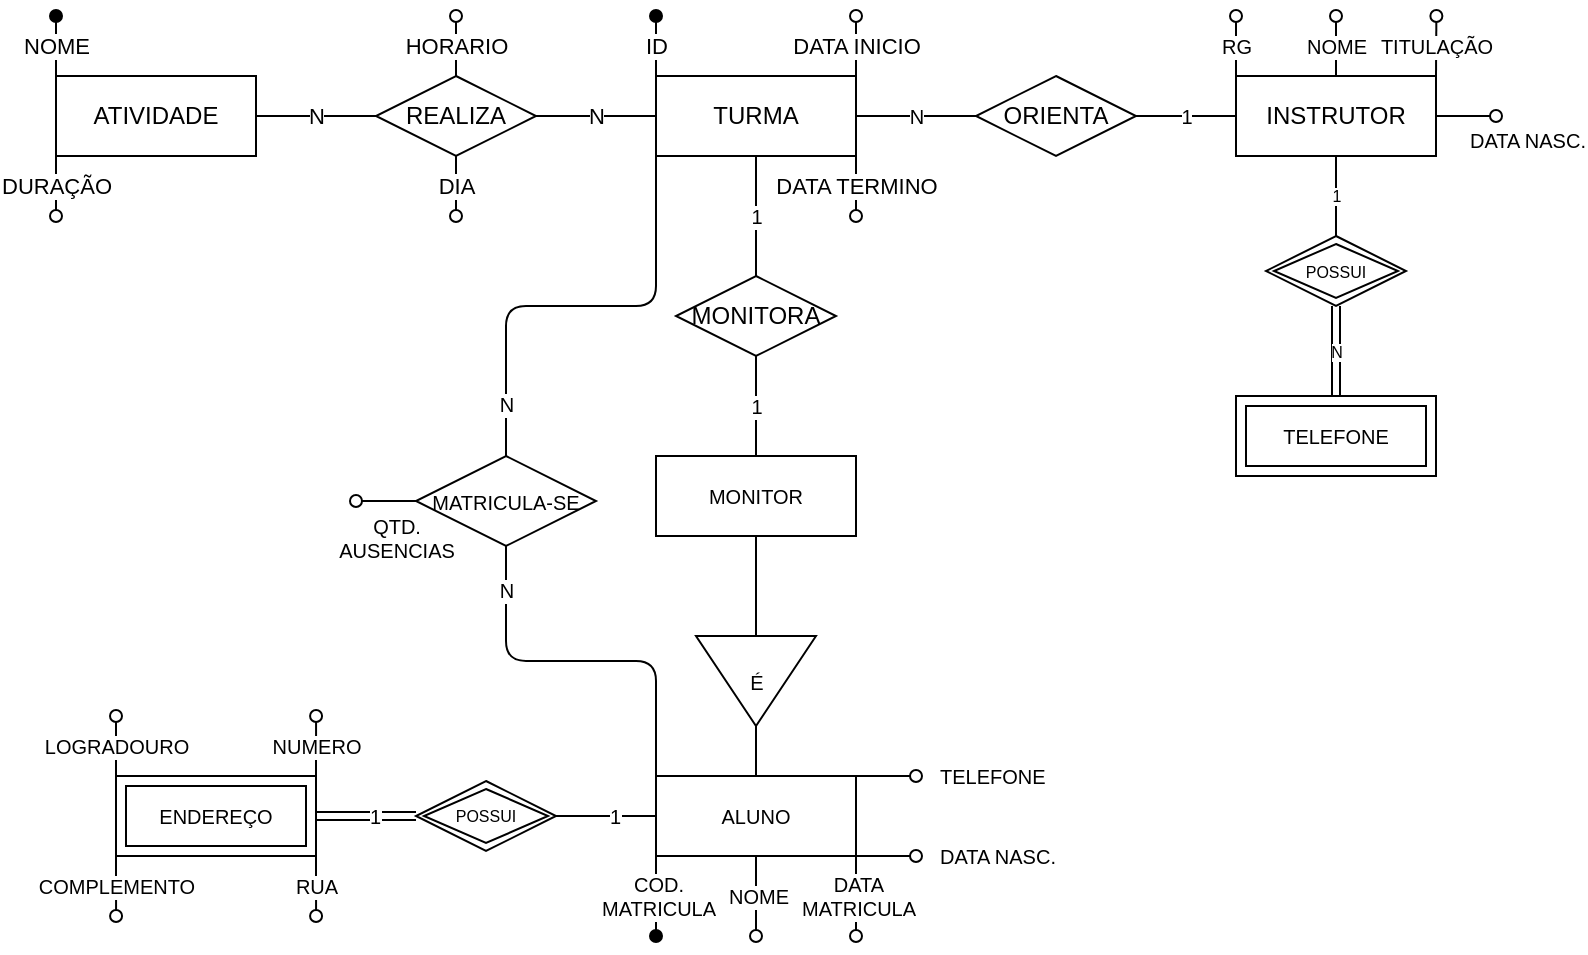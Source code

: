<mxfile version="14.4.3" type="device"><diagram id="z8xXvudptJv9OPDXNztT" name="Página-1"><mxGraphModel dx="1601" dy="694" grid="1" gridSize="10" guides="1" tooltips="1" connect="1" arrows="1" fold="1" page="1" pageScale="1" pageWidth="827" pageHeight="1169" math="0" shadow="0"><root><mxCell id="0"/><mxCell id="1" parent="0"/><mxCell id="rUZI3qVis_zZ_guH4IlF-6" value="" style="group;" parent="1" vertex="1" connectable="0"><mxGeometry x="-320" y="160" width="100" height="100" as="geometry"/></mxCell><mxCell id="rUZI3qVis_zZ_guH4IlF-3" value="NOME" style="edgeStyle=orthogonalEdgeStyle;orthogonalLoop=1;jettySize=auto;html=1;exitX=0;exitY=0;exitDx=0;exitDy=0;endArrow=oval;endFill=1;" parent="rUZI3qVis_zZ_guH4IlF-6" source="rUZI3qVis_zZ_guH4IlF-2" edge="1"><mxGeometry relative="1" as="geometry"><mxPoint as="targetPoint"/></mxGeometry></mxCell><mxCell id="rUZI3qVis_zZ_guH4IlF-4" value="DURAÇÃO" style="edgeStyle=orthogonalEdgeStyle;orthogonalLoop=1;jettySize=auto;html=1;exitX=0;exitY=1;exitDx=0;exitDy=0;endArrow=oval;endFill=0;" parent="rUZI3qVis_zZ_guH4IlF-6" source="rUZI3qVis_zZ_guH4IlF-2" edge="1"><mxGeometry relative="1" as="geometry"><mxPoint y="100" as="targetPoint"/></mxGeometry></mxCell><mxCell id="rUZI3qVis_zZ_guH4IlF-2" value="ATIVIDADE" style="whiteSpace=wrap;html=1;align=center;" parent="rUZI3qVis_zZ_guH4IlF-6" vertex="1"><mxGeometry y="30" width="100" height="40" as="geometry"/></mxCell><mxCell id="rUZI3qVis_zZ_guH4IlF-11" value="" style="group;" parent="1" vertex="1" connectable="0"><mxGeometry x="-20" y="160" width="100" height="100" as="geometry"/></mxCell><mxCell id="rUZI3qVis_zZ_guH4IlF-5" value="ID" style="edgeStyle=orthogonalEdgeStyle;orthogonalLoop=1;jettySize=auto;html=1;exitX=0;exitY=0;exitDx=0;exitDy=0;endArrow=oval;endFill=1;" parent="rUZI3qVis_zZ_guH4IlF-11" source="rUZI3qVis_zZ_guH4IlF-1" edge="1"><mxGeometry relative="1" as="geometry"><mxPoint as="targetPoint"/></mxGeometry></mxCell><mxCell id="rUZI3qVis_zZ_guH4IlF-8" value="DATA INICIO" style="edgeStyle=orthogonalEdgeStyle;orthogonalLoop=1;jettySize=auto;html=1;exitX=1;exitY=0;exitDx=0;exitDy=0;endArrow=oval;endFill=0;" parent="rUZI3qVis_zZ_guH4IlF-11" source="rUZI3qVis_zZ_guH4IlF-1" edge="1"><mxGeometry relative="1" as="geometry"><mxPoint x="100" as="targetPoint"/></mxGeometry></mxCell><mxCell id="rUZI3qVis_zZ_guH4IlF-9" value="DATA TERMINO" style="edgeStyle=orthogonalEdgeStyle;orthogonalLoop=1;jettySize=auto;html=1;exitX=1;exitY=1;exitDx=0;exitDy=0;endArrow=oval;endFill=0;" parent="rUZI3qVis_zZ_guH4IlF-11" source="rUZI3qVis_zZ_guH4IlF-1" edge="1"><mxGeometry relative="1" as="geometry"><mxPoint x="100" y="100" as="targetPoint"/></mxGeometry></mxCell><mxCell id="rUZI3qVis_zZ_guH4IlF-1" value="TURMA" style="whiteSpace=wrap;html=1;align=center;" parent="rUZI3qVis_zZ_guH4IlF-11" vertex="1"><mxGeometry y="30" width="100" height="40" as="geometry"/></mxCell><mxCell id="rUZI3qVis_zZ_guH4IlF-12" value="N" style="edgeStyle=orthogonalEdgeStyle;orthogonalLoop=1;jettySize=auto;html=1;endArrow=none;endFill=0;" parent="1" source="rUZI3qVis_zZ_guH4IlF-2" target="rUZI3qVis_zZ_guH4IlF-10" edge="1"><mxGeometry relative="1" as="geometry"/></mxCell><mxCell id="rUZI3qVis_zZ_guH4IlF-13" value="N" style="edgeStyle=orthogonalEdgeStyle;orthogonalLoop=1;jettySize=auto;html=1;endArrow=none;endFill=0;" parent="1" source="rUZI3qVis_zZ_guH4IlF-1" target="rUZI3qVis_zZ_guH4IlF-10" edge="1"><mxGeometry relative="1" as="geometry"/></mxCell><mxCell id="rUZI3qVis_zZ_guH4IlF-16" value="" style="group;" parent="1" vertex="1" connectable="0"><mxGeometry x="-160" y="160" width="80" height="100" as="geometry"/></mxCell><mxCell id="rUZI3qVis_zZ_guH4IlF-14" value="HORARIO" style="edgeStyle=orthogonalEdgeStyle;orthogonalLoop=1;jettySize=auto;html=1;exitX=0.5;exitY=0;exitDx=0;exitDy=0;endArrow=oval;endFill=0;" parent="rUZI3qVis_zZ_guH4IlF-16" source="rUZI3qVis_zZ_guH4IlF-10" edge="1"><mxGeometry relative="1" as="geometry"><mxPoint x="40" as="targetPoint"/></mxGeometry></mxCell><mxCell id="rUZI3qVis_zZ_guH4IlF-15" value="DIA" style="edgeStyle=orthogonalEdgeStyle;orthogonalLoop=1;jettySize=auto;html=1;exitX=0.5;exitY=1;exitDx=0;exitDy=0;endArrow=oval;endFill=0;" parent="rUZI3qVis_zZ_guH4IlF-16" source="rUZI3qVis_zZ_guH4IlF-10" edge="1"><mxGeometry relative="1" as="geometry"><mxPoint x="40" y="100" as="targetPoint"/></mxGeometry></mxCell><mxCell id="rUZI3qVis_zZ_guH4IlF-10" value="REALIZA" style="shape=rhombus;perimeter=rhombusPerimeter;whiteSpace=wrap;html=1;align=center;" parent="rUZI3qVis_zZ_guH4IlF-16" vertex="1"><mxGeometry y="30" width="80" height="40" as="geometry"/></mxCell><mxCell id="rUZI3qVis_zZ_guH4IlF-30" value="" style="group;" parent="1" vertex="1" connectable="0"><mxGeometry x="270" y="160" width="130" height="230" as="geometry"/></mxCell><mxCell id="rUZI3qVis_zZ_guH4IlF-25" value="TELEFONE" style="shape=ext;margin=3;double=1;whiteSpace=wrap;html=1;align=center;fontSize=10;" parent="rUZI3qVis_zZ_guH4IlF-30" vertex="1"><mxGeometry y="190" width="100" height="40" as="geometry"/></mxCell><mxCell id="rUZI3qVis_zZ_guH4IlF-26" value="POSSUI" style="shape=rhombus;double=1;perimeter=rhombusPerimeter;whiteSpace=wrap;html=1;align=center;fontSize=8;" parent="rUZI3qVis_zZ_guH4IlF-30" vertex="1"><mxGeometry x="15" y="110" width="70" height="35" as="geometry"/></mxCell><mxCell id="rUZI3qVis_zZ_guH4IlF-27" value="N" style="edgeStyle=orthogonalEdgeStyle;orthogonalLoop=1;jettySize=auto;html=1;endArrow=none;endFill=0;fontSize=8;shape=link;" parent="rUZI3qVis_zZ_guH4IlF-30" source="rUZI3qVis_zZ_guH4IlF-25" target="rUZI3qVis_zZ_guH4IlF-26" edge="1"><mxGeometry relative="1" as="geometry"/></mxCell><mxCell id="rUZI3qVis_zZ_guH4IlF-29" value="" style="group;" parent="rUZI3qVis_zZ_guH4IlF-30" vertex="1" connectable="0"><mxGeometry width="130" height="70" as="geometry"/></mxCell><mxCell id="rUZI3qVis_zZ_guH4IlF-18" value="RG" style="edgeStyle=orthogonalEdgeStyle;orthogonalLoop=1;jettySize=auto;html=1;exitX=0;exitY=0;exitDx=0;exitDy=0;endArrow=oval;endFill=0;fontSize=10;" parent="rUZI3qVis_zZ_guH4IlF-29" source="rUZI3qVis_zZ_guH4IlF-17" edge="1"><mxGeometry relative="1" as="geometry"><mxPoint as="targetPoint"/></mxGeometry></mxCell><mxCell id="rUZI3qVis_zZ_guH4IlF-19" value="NOME" style="edgeStyle=orthogonalEdgeStyle;orthogonalLoop=1;jettySize=auto;html=1;exitX=0.5;exitY=0;exitDx=0;exitDy=0;endArrow=oval;endFill=0;fontSize=10;" parent="rUZI3qVis_zZ_guH4IlF-29" source="rUZI3qVis_zZ_guH4IlF-17" edge="1"><mxGeometry relative="1" as="geometry"><mxPoint x="50" as="targetPoint"/><Array as="points"><mxPoint x="50" y="20"/><mxPoint x="50" y="20"/></Array></mxGeometry></mxCell><mxCell id="rUZI3qVis_zZ_guH4IlF-21" value="DATA NASC." style="edgeStyle=orthogonalEdgeStyle;orthogonalLoop=1;jettySize=auto;html=1;exitX=1;exitY=0.5;exitDx=0;exitDy=0;endArrow=oval;endFill=0;labelPosition=right;verticalLabelPosition=bottom;align=left;verticalAlign=top;fontSize=10;" parent="rUZI3qVis_zZ_guH4IlF-29" source="rUZI3qVis_zZ_guH4IlF-17" edge="1"><mxGeometry relative="1" as="geometry"><mxPoint x="130" y="50" as="targetPoint"/></mxGeometry></mxCell><mxCell id="rUZI3qVis_zZ_guH4IlF-22" value="TITULAÇÃO" style="edgeStyle=orthogonalEdgeStyle;orthogonalLoop=1;jettySize=auto;html=1;exitX=1;exitY=0;exitDx=0;exitDy=0;endArrow=oval;endFill=0;fontSize=10;" parent="rUZI3qVis_zZ_guH4IlF-29" source="rUZI3qVis_zZ_guH4IlF-17" edge="1"><mxGeometry relative="1" as="geometry"><mxPoint x="100.19" as="targetPoint"/></mxGeometry></mxCell><mxCell id="rUZI3qVis_zZ_guH4IlF-17" value="INSTRUTOR" style="whiteSpace=wrap;html=1;align=center;" parent="rUZI3qVis_zZ_guH4IlF-29" vertex="1"><mxGeometry y="30" width="100" height="40" as="geometry"/></mxCell><mxCell id="rUZI3qVis_zZ_guH4IlF-28" value="1" style="edgeStyle=orthogonalEdgeStyle;orthogonalLoop=1;jettySize=auto;html=1;endArrow=none;endFill=0;fontSize=8;" parent="rUZI3qVis_zZ_guH4IlF-30" source="rUZI3qVis_zZ_guH4IlF-17" target="rUZI3qVis_zZ_guH4IlF-26" edge="1"><mxGeometry relative="1" as="geometry"/></mxCell><mxCell id="rUZI3qVis_zZ_guH4IlF-32" value="ORIENTA" style="shape=rhombus;perimeter=rhombusPerimeter;whiteSpace=wrap;html=1;align=center;" parent="1" vertex="1"><mxGeometry x="140" y="190" width="80" height="40" as="geometry"/></mxCell><mxCell id="rUZI3qVis_zZ_guH4IlF-33" value="1" style="edgeStyle=orthogonalEdgeStyle;orthogonalLoop=1;jettySize=auto;html=1;endArrow=none;endFill=0;fontSize=10;" parent="1" source="rUZI3qVis_zZ_guH4IlF-17" target="rUZI3qVis_zZ_guH4IlF-32" edge="1"><mxGeometry relative="1" as="geometry"/></mxCell><mxCell id="rUZI3qVis_zZ_guH4IlF-34" value="N" style="edgeStyle=orthogonalEdgeStyle;orthogonalLoop=1;jettySize=auto;html=1;endArrow=none;endFill=0;fontSize=10;" parent="1" source="rUZI3qVis_zZ_guH4IlF-1" target="rUZI3qVis_zZ_guH4IlF-32" edge="1"><mxGeometry relative="1" as="geometry"/></mxCell><mxCell id="rUZI3qVis_zZ_guH4IlF-38" value="" style="edgeStyle=orthogonalEdgeStyle;orthogonalLoop=1;jettySize=auto;html=1;endArrow=none;endFill=0;fontSize=10;" parent="1" source="rUZI3qVis_zZ_guH4IlF-35" target="rUZI3qVis_zZ_guH4IlF-37" edge="1"><mxGeometry relative="1" as="geometry"/></mxCell><mxCell id="rUZI3qVis_zZ_guH4IlF-68" value="N" style="edgeStyle=orthogonalEdgeStyle;orthogonalLoop=1;jettySize=auto;html=1;exitX=0;exitY=0;exitDx=0;exitDy=0;entryX=0.5;entryY=1;entryDx=0;entryDy=0;endArrow=none;endFill=0;fontSize=10;align=center;" parent="1" source="rUZI3qVis_zZ_guH4IlF-35" target="rUZI3qVis_zZ_guH4IlF-67" edge="1"><mxGeometry x="0.773" relative="1" as="geometry"><mxPoint as="offset"/></mxGeometry></mxCell><mxCell id="rUZI3qVis_zZ_guH4IlF-39" value="" style="edgeStyle=orthogonalEdgeStyle;orthogonalLoop=1;jettySize=auto;html=1;endArrow=none;endFill=0;fontSize=10;" parent="1" source="rUZI3qVis_zZ_guH4IlF-36" target="rUZI3qVis_zZ_guH4IlF-37" edge="1"><mxGeometry relative="1" as="geometry"/></mxCell><mxCell id="rUZI3qVis_zZ_guH4IlF-44" value="1" style="edgeStyle=orthogonalEdgeStyle;orthogonalLoop=1;jettySize=auto;html=1;endArrow=none;endFill=0;fontSize=10;" parent="1" source="rUZI3qVis_zZ_guH4IlF-36" target="rUZI3qVis_zZ_guH4IlF-42" edge="1"><mxGeometry relative="1" as="geometry"/></mxCell><mxCell id="rUZI3qVis_zZ_guH4IlF-36" value="MONITOR" style="whiteSpace=wrap;html=1;align=center;fontSize=10;" parent="1" vertex="1"><mxGeometry x="-20" y="380" width="100" height="40" as="geometry"/></mxCell><mxCell id="rUZI3qVis_zZ_guH4IlF-41" value="" style="group;" parent="1" vertex="1" connectable="0"><mxGeometry y="470" width="60" height="45" as="geometry"/></mxCell><mxCell id="rUZI3qVis_zZ_guH4IlF-37" value="" style="triangle;whiteSpace=wrap;html=1;fontSize=10;rotation=90;" parent="rUZI3qVis_zZ_guH4IlF-41" vertex="1"><mxGeometry x="7.5" y="-7.5" width="45" height="60" as="geometry"/></mxCell><mxCell id="rUZI3qVis_zZ_guH4IlF-40" value="É" style="text;html=1;align=center;verticalAlign=middle;resizable=0;points=[];autosize=1;fontSize=10;" parent="rUZI3qVis_zZ_guH4IlF-41" vertex="1"><mxGeometry x="20" y="12.5" width="20" height="20" as="geometry"/></mxCell><mxCell id="rUZI3qVis_zZ_guH4IlF-42" value="MONITORA" style="shape=rhombus;perimeter=rhombusPerimeter;whiteSpace=wrap;html=1;align=center;" parent="1" vertex="1"><mxGeometry x="-10" y="290" width="80" height="40" as="geometry"/></mxCell><mxCell id="rUZI3qVis_zZ_guH4IlF-43" value="1" style="edgeStyle=orthogonalEdgeStyle;orthogonalLoop=1;jettySize=auto;html=1;endArrow=none;endFill=0;fontSize=10;" parent="1" source="rUZI3qVis_zZ_guH4IlF-1" target="rUZI3qVis_zZ_guH4IlF-42" edge="1"><mxGeometry relative="1" as="geometry"/></mxCell><mxCell id="rUZI3qVis_zZ_guH4IlF-54" value="1" style="edgeStyle=orthogonalEdgeStyle;orthogonalLoop=1;jettySize=auto;html=1;endArrow=none;endFill=0;fontSize=10;align=left;shape=link;" parent="1" source="rUZI3qVis_zZ_guH4IlF-52" target="rUZI3qVis_zZ_guH4IlF-53" edge="1"><mxGeometry relative="1" as="geometry"/></mxCell><mxCell id="rUZI3qVis_zZ_guH4IlF-61" value="1" style="edgeStyle=orthogonalEdgeStyle;orthogonalLoop=1;jettySize=auto;html=1;endArrow=none;endFill=0;fontSize=10;align=left;" parent="1" source="rUZI3qVis_zZ_guH4IlF-53" target="rUZI3qVis_zZ_guH4IlF-35" edge="1"><mxGeometry relative="1" as="geometry"/></mxCell><mxCell id="rUZI3qVis_zZ_guH4IlF-53" value="POSSUI" style="shape=rhombus;double=1;perimeter=rhombusPerimeter;whiteSpace=wrap;html=1;align=center;fontSize=8;" parent="1" vertex="1"><mxGeometry x="-140" y="542.5" width="70" height="35" as="geometry"/></mxCell><mxCell id="rUZI3qVis_zZ_guH4IlF-66" value="" style="group;" parent="1" vertex="1" connectable="0"><mxGeometry x="-290" y="510" width="100.034" height="100" as="geometry"/></mxCell><mxCell id="rUZI3qVis_zZ_guH4IlF-62" value="LOGRADOURO" style="edgeStyle=orthogonalEdgeStyle;orthogonalLoop=1;jettySize=auto;html=1;exitX=0;exitY=0;exitDx=0;exitDy=0;endArrow=oval;endFill=0;fontSize=10;align=center;" parent="rUZI3qVis_zZ_guH4IlF-66" source="rUZI3qVis_zZ_guH4IlF-52" edge="1"><mxGeometry relative="1" as="geometry"><mxPoint as="targetPoint"/></mxGeometry></mxCell><mxCell id="rUZI3qVis_zZ_guH4IlF-63" value="NUMERO" style="edgeStyle=orthogonalEdgeStyle;orthogonalLoop=1;jettySize=auto;html=1;exitX=1;exitY=0;exitDx=0;exitDy=0;endArrow=oval;endFill=0;fontSize=10;align=center;" parent="rUZI3qVis_zZ_guH4IlF-66" source="rUZI3qVis_zZ_guH4IlF-52" edge="1"><mxGeometry relative="1" as="geometry"><mxPoint x="100.034" as="targetPoint"/></mxGeometry></mxCell><mxCell id="rUZI3qVis_zZ_guH4IlF-64" value="COMPLEMENTO" style="edgeStyle=orthogonalEdgeStyle;orthogonalLoop=1;jettySize=auto;html=1;exitX=0;exitY=1;exitDx=0;exitDy=0;endArrow=oval;endFill=0;fontSize=10;align=center;" parent="rUZI3qVis_zZ_guH4IlF-66" source="rUZI3qVis_zZ_guH4IlF-52" edge="1"><mxGeometry relative="1" as="geometry"><mxPoint x="0.034" y="100" as="targetPoint"/></mxGeometry></mxCell><mxCell id="rUZI3qVis_zZ_guH4IlF-65" value="RUA" style="edgeStyle=orthogonalEdgeStyle;orthogonalLoop=1;jettySize=auto;html=1;exitX=1;exitY=1;exitDx=0;exitDy=0;endArrow=oval;endFill=0;fontSize=10;align=center;" parent="rUZI3qVis_zZ_guH4IlF-66" source="rUZI3qVis_zZ_guH4IlF-52" edge="1"><mxGeometry relative="1" as="geometry"><mxPoint x="100.034" y="100" as="targetPoint"/></mxGeometry></mxCell><mxCell id="rUZI3qVis_zZ_guH4IlF-52" value="ENDEREÇO" style="shape=ext;margin=3;double=1;whiteSpace=wrap;html=1;align=center;fontSize=10;" parent="rUZI3qVis_zZ_guH4IlF-66" vertex="1"><mxGeometry y="30" width="100" height="40" as="geometry"/></mxCell><mxCell id="rUZI3qVis_zZ_guH4IlF-69" value="N" style="edgeStyle=orthogonalEdgeStyle;orthogonalLoop=1;jettySize=auto;html=1;exitX=0.5;exitY=0;exitDx=0;exitDy=0;entryX=0;entryY=1;entryDx=0;entryDy=0;endArrow=none;endFill=0;fontSize=10;align=center;" parent="1" source="rUZI3qVis_zZ_guH4IlF-67" target="rUZI3qVis_zZ_guH4IlF-1" edge="1"><mxGeometry x="-0.765" relative="1" as="geometry"><mxPoint as="offset"/></mxGeometry></mxCell><mxCell id="rUZI3qVis_zZ_guH4IlF-71" value="" style="group;" parent="1" vertex="1" connectable="0"><mxGeometry x="-170" y="380" width="120" height="45" as="geometry"/></mxCell><mxCell id="rUZI3qVis_zZ_guH4IlF-70" value="QTD.&lt;br&gt;AUSENCIAS" style="edgeStyle=orthogonalEdgeStyle;orthogonalLoop=1;jettySize=auto;html=1;exitX=0;exitY=0.5;exitDx=0;exitDy=0;endArrow=oval;endFill=0;fontSize=10;align=center;" parent="rUZI3qVis_zZ_guH4IlF-71" source="rUZI3qVis_zZ_guH4IlF-67" edge="1"><mxGeometry x="-0.344" y="18" relative="1" as="geometry"><mxPoint y="23" as="targetPoint"/><mxPoint as="offset"/></mxGeometry></mxCell><mxCell id="rUZI3qVis_zZ_guH4IlF-67" value="MATRICULA-SE" style="shape=rhombus;perimeter=rhombusPerimeter;whiteSpace=wrap;html=1;align=center;fontSize=10;" parent="rUZI3qVis_zZ_guH4IlF-71" vertex="1"><mxGeometry x="30" width="90" height="45" as="geometry"/></mxCell><mxCell id="rUZI3qVis_zZ_guH4IlF-72" value="" style="group;" parent="1" vertex="1" connectable="0"><mxGeometry x="-20" y="540" width="130" height="80" as="geometry"/></mxCell><mxCell id="rUZI3qVis_zZ_guH4IlF-45" value="COD.&lt;br&gt;MATRICULA" style="edgeStyle=orthogonalEdgeStyle;orthogonalLoop=1;jettySize=auto;html=1;exitX=0;exitY=1;exitDx=0;exitDy=0;endArrow=oval;endFill=1;fontSize=10;" parent="rUZI3qVis_zZ_guH4IlF-72" source="rUZI3qVis_zZ_guH4IlF-35" edge="1"><mxGeometry relative="1" as="geometry"><mxPoint y="80" as="targetPoint"/></mxGeometry></mxCell><mxCell id="rUZI3qVis_zZ_guH4IlF-46" value="DATA&lt;br&gt;MATRICULA" style="edgeStyle=orthogonalEdgeStyle;orthogonalLoop=1;jettySize=auto;html=1;exitX=1;exitY=1;exitDx=0;exitDy=0;endArrow=oval;endFill=0;fontSize=10;" parent="rUZI3qVis_zZ_guH4IlF-72" source="rUZI3qVis_zZ_guH4IlF-35" edge="1"><mxGeometry relative="1" as="geometry"><mxPoint x="100" y="80" as="targetPoint"/></mxGeometry></mxCell><mxCell id="rUZI3qVis_zZ_guH4IlF-47" value="NOME" style="edgeStyle=orthogonalEdgeStyle;orthogonalLoop=1;jettySize=auto;html=1;exitX=0.5;exitY=1;exitDx=0;exitDy=0;endArrow=oval;endFill=0;fontSize=10;" parent="rUZI3qVis_zZ_guH4IlF-72" source="rUZI3qVis_zZ_guH4IlF-35" edge="1"><mxGeometry relative="1" as="geometry"><mxPoint x="50" y="80" as="targetPoint"/></mxGeometry></mxCell><mxCell id="rUZI3qVis_zZ_guH4IlF-48" value="TELEFONE" style="edgeStyle=orthogonalEdgeStyle;orthogonalLoop=1;jettySize=auto;html=1;exitX=1;exitY=0;exitDx=0;exitDy=0;endArrow=oval;endFill=0;fontSize=10;labelPosition=right;verticalLabelPosition=middle;align=left;verticalAlign=middle;" parent="rUZI3qVis_zZ_guH4IlF-72" source="rUZI3qVis_zZ_guH4IlF-35" edge="1"><mxGeometry x="1" y="10" relative="1" as="geometry"><mxPoint x="130" as="targetPoint"/><mxPoint x="10" y="10" as="offset"/></mxGeometry></mxCell><mxCell id="rUZI3qVis_zZ_guH4IlF-50" value="DATA NASC." style="edgeStyle=orthogonalEdgeStyle;orthogonalLoop=1;jettySize=auto;html=1;exitX=1;exitY=1;exitDx=0;exitDy=0;endArrow=oval;endFill=0;fontSize=10;labelPosition=right;verticalLabelPosition=middle;align=left;verticalAlign=middle;" parent="rUZI3qVis_zZ_guH4IlF-72" source="rUZI3qVis_zZ_guH4IlF-35" edge="1"><mxGeometry x="1" y="-10" relative="1" as="geometry"><mxPoint x="130" y="40" as="targetPoint"/><Array as="points"><mxPoint x="110" y="40"/><mxPoint x="110" y="40"/></Array><mxPoint x="10" y="-10" as="offset"/></mxGeometry></mxCell><mxCell id="rUZI3qVis_zZ_guH4IlF-35" value="ALUNO" style="whiteSpace=wrap;html=1;align=center;fontSize=10;" parent="rUZI3qVis_zZ_guH4IlF-72" vertex="1"><mxGeometry width="100" height="40" as="geometry"/></mxCell></root></mxGraphModel></diagram></mxfile>